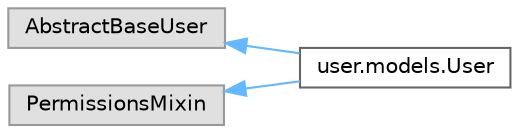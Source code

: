 digraph "Graphical Class Hierarchy"
{
 // INTERACTIVE_SVG=YES
 // LATEX_PDF_SIZE
  bgcolor="transparent";
  edge [fontname=Helvetica,fontsize=10,labelfontname=Helvetica,labelfontsize=10];
  node [fontname=Helvetica,fontsize=10,shape=box,height=0.2,width=0.4];
  rankdir="LR";
  Node0 [label="AbstractBaseUser",height=0.2,width=0.4,color="grey60", fillcolor="#E0E0E0", style="filled",tooltip=" "];
  Node0 -> Node1 [dir="back",color="steelblue1",style="solid"];
  Node1 [label="user.models.User",height=0.2,width=0.4,color="grey40", fillcolor="white", style="filled",URL="$classuser_1_1models_1_1_user.html",tooltip=" "];
  Node2 [label="PermissionsMixin",height=0.2,width=0.4,color="grey60", fillcolor="#E0E0E0", style="filled",tooltip=" "];
  Node2 -> Node1 [dir="back",color="steelblue1",style="solid"];
}
